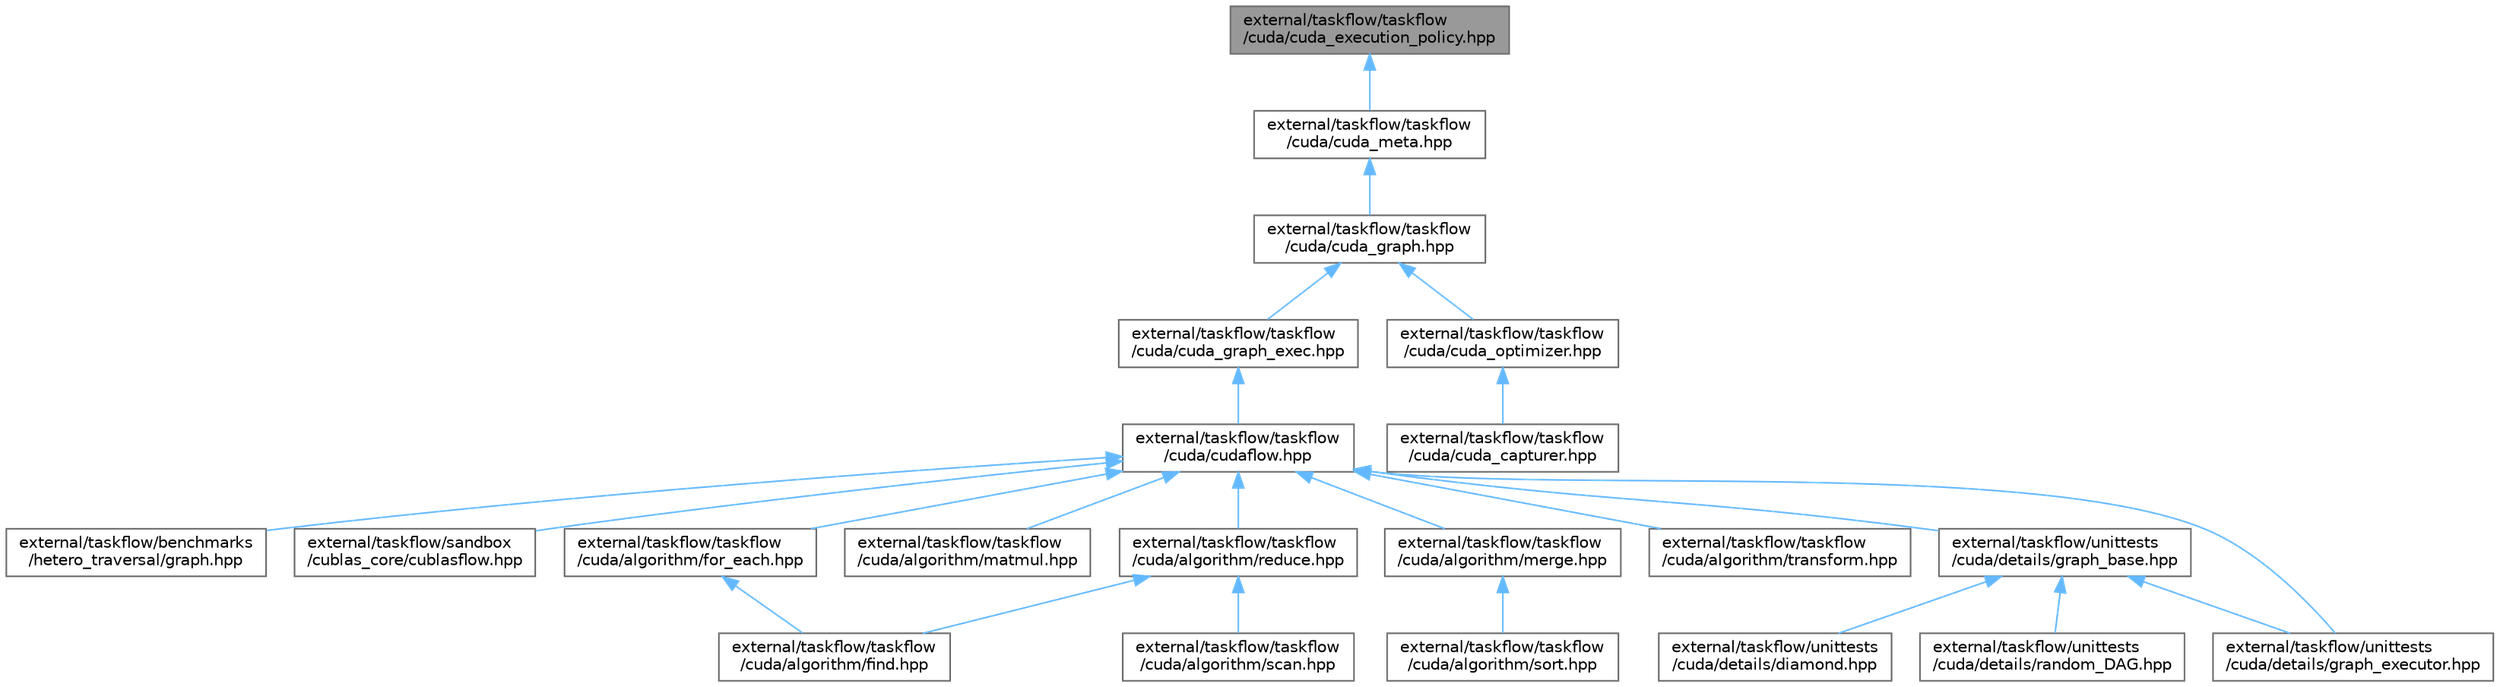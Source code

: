 digraph "external/taskflow/taskflow/cuda/cuda_execution_policy.hpp"
{
 // LATEX_PDF_SIZE
  bgcolor="transparent";
  edge [fontname=Helvetica,fontsize=10,labelfontname=Helvetica,labelfontsize=10];
  node [fontname=Helvetica,fontsize=10,shape=box,height=0.2,width=0.4];
  Node1 [id="Node000001",label="external/taskflow/taskflow\l/cuda/cuda_execution_policy.hpp",height=0.2,width=0.4,color="gray40", fillcolor="grey60", style="filled", fontcolor="black",tooltip="CUDA execution policy include file"];
  Node1 -> Node2 [id="edge1_Node000001_Node000002",dir="back",color="steelblue1",style="solid",tooltip=" "];
  Node2 [id="Node000002",label="external/taskflow/taskflow\l/cuda/cuda_meta.hpp",height=0.2,width=0.4,color="grey40", fillcolor="white", style="filled",URL="$cuda__meta_8hpp.html",tooltip=" "];
  Node2 -> Node3 [id="edge2_Node000002_Node000003",dir="back",color="steelblue1",style="solid",tooltip=" "];
  Node3 [id="Node000003",label="external/taskflow/taskflow\l/cuda/cuda_graph.hpp",height=0.2,width=0.4,color="grey40", fillcolor="white", style="filled",URL="$cuda__graph_8hpp.html",tooltip=" "];
  Node3 -> Node4 [id="edge3_Node000003_Node000004",dir="back",color="steelblue1",style="solid",tooltip=" "];
  Node4 [id="Node000004",label="external/taskflow/taskflow\l/cuda/cuda_graph_exec.hpp",height=0.2,width=0.4,color="grey40", fillcolor="white", style="filled",URL="$cuda__graph__exec_8hpp.html",tooltip=" "];
  Node4 -> Node5 [id="edge4_Node000004_Node000005",dir="back",color="steelblue1",style="solid",tooltip=" "];
  Node5 [id="Node000005",label="external/taskflow/taskflow\l/cuda/cudaflow.hpp",height=0.2,width=0.4,color="grey40", fillcolor="white", style="filled",URL="$cudaflow_8hpp.html",tooltip="cudaFlow include file"];
  Node5 -> Node6 [id="edge5_Node000005_Node000006",dir="back",color="steelblue1",style="solid",tooltip=" "];
  Node6 [id="Node000006",label="external/taskflow/benchmarks\l/hetero_traversal/graph.hpp",height=0.2,width=0.4,color="grey40", fillcolor="white", style="filled",URL="$benchmarks_2hetero__traversal_2graph_8hpp.html",tooltip=" "];
  Node5 -> Node7 [id="edge6_Node000005_Node000007",dir="back",color="steelblue1",style="solid",tooltip=" "];
  Node7 [id="Node000007",label="external/taskflow/sandbox\l/cublas_core/cublasflow.hpp",height=0.2,width=0.4,color="grey40", fillcolor="white", style="filled",URL="$cublasflow_8hpp.html",tooltip="main cublasFlow include file"];
  Node5 -> Node8 [id="edge7_Node000005_Node000008",dir="back",color="steelblue1",style="solid",tooltip=" "];
  Node8 [id="Node000008",label="external/taskflow/taskflow\l/cuda/algorithm/for_each.hpp",height=0.2,width=0.4,color="grey40", fillcolor="white", style="filled",URL="$taskflow_2cuda_2algorithm_2for__each_8hpp.html",tooltip="cuda parallel-iteration algorithms include file"];
  Node8 -> Node9 [id="edge8_Node000008_Node000009",dir="back",color="steelblue1",style="solid",tooltip=" "];
  Node9 [id="Node000009",label="external/taskflow/taskflow\l/cuda/algorithm/find.hpp",height=0.2,width=0.4,color="grey40", fillcolor="white", style="filled",URL="$cuda_2algorithm_2find_8hpp.html",tooltip="cuda find algorithms include file"];
  Node5 -> Node10 [id="edge9_Node000005_Node000010",dir="back",color="steelblue1",style="solid",tooltip=" "];
  Node10 [id="Node000010",label="external/taskflow/taskflow\l/cuda/algorithm/matmul.hpp",height=0.2,width=0.4,color="grey40", fillcolor="white", style="filled",URL="$matmul_8hpp.html",tooltip=" "];
  Node5 -> Node11 [id="edge10_Node000005_Node000011",dir="back",color="steelblue1",style="solid",tooltip=" "];
  Node11 [id="Node000011",label="external/taskflow/taskflow\l/cuda/algorithm/merge.hpp",height=0.2,width=0.4,color="grey40", fillcolor="white", style="filled",URL="$merge_8hpp.html",tooltip="CUDA merge algorithm include file"];
  Node11 -> Node12 [id="edge11_Node000011_Node000012",dir="back",color="steelblue1",style="solid",tooltip=" "];
  Node12 [id="Node000012",label="external/taskflow/taskflow\l/cuda/algorithm/sort.hpp",height=0.2,width=0.4,color="grey40", fillcolor="white", style="filled",URL="$taskflow_2cuda_2algorithm_2sort_8hpp.html",tooltip="CUDA sort algorithm include file"];
  Node5 -> Node13 [id="edge12_Node000005_Node000013",dir="back",color="steelblue1",style="solid",tooltip=" "];
  Node13 [id="Node000013",label="external/taskflow/taskflow\l/cuda/algorithm/reduce.hpp",height=0.2,width=0.4,color="grey40", fillcolor="white", style="filled",URL="$taskflow_2cuda_2algorithm_2reduce_8hpp.html",tooltip="cuda reduce algorithms include file"];
  Node13 -> Node9 [id="edge13_Node000013_Node000009",dir="back",color="steelblue1",style="solid",tooltip=" "];
  Node13 -> Node14 [id="edge14_Node000013_Node000014",dir="back",color="steelblue1",style="solid",tooltip=" "];
  Node14 [id="Node000014",label="external/taskflow/taskflow\l/cuda/algorithm/scan.hpp",height=0.2,width=0.4,color="grey40", fillcolor="white", style="filled",URL="$taskflow_2cuda_2algorithm_2scan_8hpp.html",tooltip="CUDA scan algorithm include file"];
  Node5 -> Node15 [id="edge15_Node000005_Node000015",dir="back",color="steelblue1",style="solid",tooltip=" "];
  Node15 [id="Node000015",label="external/taskflow/taskflow\l/cuda/algorithm/transform.hpp",height=0.2,width=0.4,color="grey40", fillcolor="white", style="filled",URL="$cuda_2algorithm_2transform_8hpp.html",tooltip="cuda parallel-transform algorithms include file"];
  Node5 -> Node16 [id="edge16_Node000005_Node000016",dir="back",color="steelblue1",style="solid",tooltip=" "];
  Node16 [id="Node000016",label="external/taskflow/unittests\l/cuda/details/graph_base.hpp",height=0.2,width=0.4,color="grey40", fillcolor="white", style="filled",URL="$graph__base_8hpp.html",tooltip=" "];
  Node16 -> Node17 [id="edge17_Node000016_Node000017",dir="back",color="steelblue1",style="solid",tooltip=" "];
  Node17 [id="Node000017",label="external/taskflow/unittests\l/cuda/details/diamond.hpp",height=0.2,width=0.4,color="grey40", fillcolor="white", style="filled",URL="$diamond_8hpp.html",tooltip=" "];
  Node16 -> Node18 [id="edge18_Node000016_Node000018",dir="back",color="steelblue1",style="solid",tooltip=" "];
  Node18 [id="Node000018",label="external/taskflow/unittests\l/cuda/details/graph_executor.hpp",height=0.2,width=0.4,color="grey40", fillcolor="white", style="filled",URL="$graph__executor_8hpp.html",tooltip=" "];
  Node16 -> Node19 [id="edge19_Node000016_Node000019",dir="back",color="steelblue1",style="solid",tooltip=" "];
  Node19 [id="Node000019",label="external/taskflow/unittests\l/cuda/details/random_DAG.hpp",height=0.2,width=0.4,color="grey40", fillcolor="white", style="filled",URL="$random___d_a_g_8hpp.html",tooltip=" "];
  Node5 -> Node18 [id="edge20_Node000005_Node000018",dir="back",color="steelblue1",style="solid",tooltip=" "];
  Node3 -> Node20 [id="edge21_Node000003_Node000020",dir="back",color="steelblue1",style="solid",tooltip=" "];
  Node20 [id="Node000020",label="external/taskflow/taskflow\l/cuda/cuda_optimizer.hpp",height=0.2,width=0.4,color="grey40", fillcolor="white", style="filled",URL="$cuda__optimizer_8hpp.html",tooltip="cudaFlow capturing algorithms include file"];
  Node20 -> Node21 [id="edge22_Node000020_Node000021",dir="back",color="steelblue1",style="solid",tooltip=" "];
  Node21 [id="Node000021",label="external/taskflow/taskflow\l/cuda/cuda_capturer.hpp",height=0.2,width=0.4,color="grey40", fillcolor="white", style="filled",URL="$cuda__capturer_8hpp.html",tooltip="cudaFlow capturer include file"];
}

